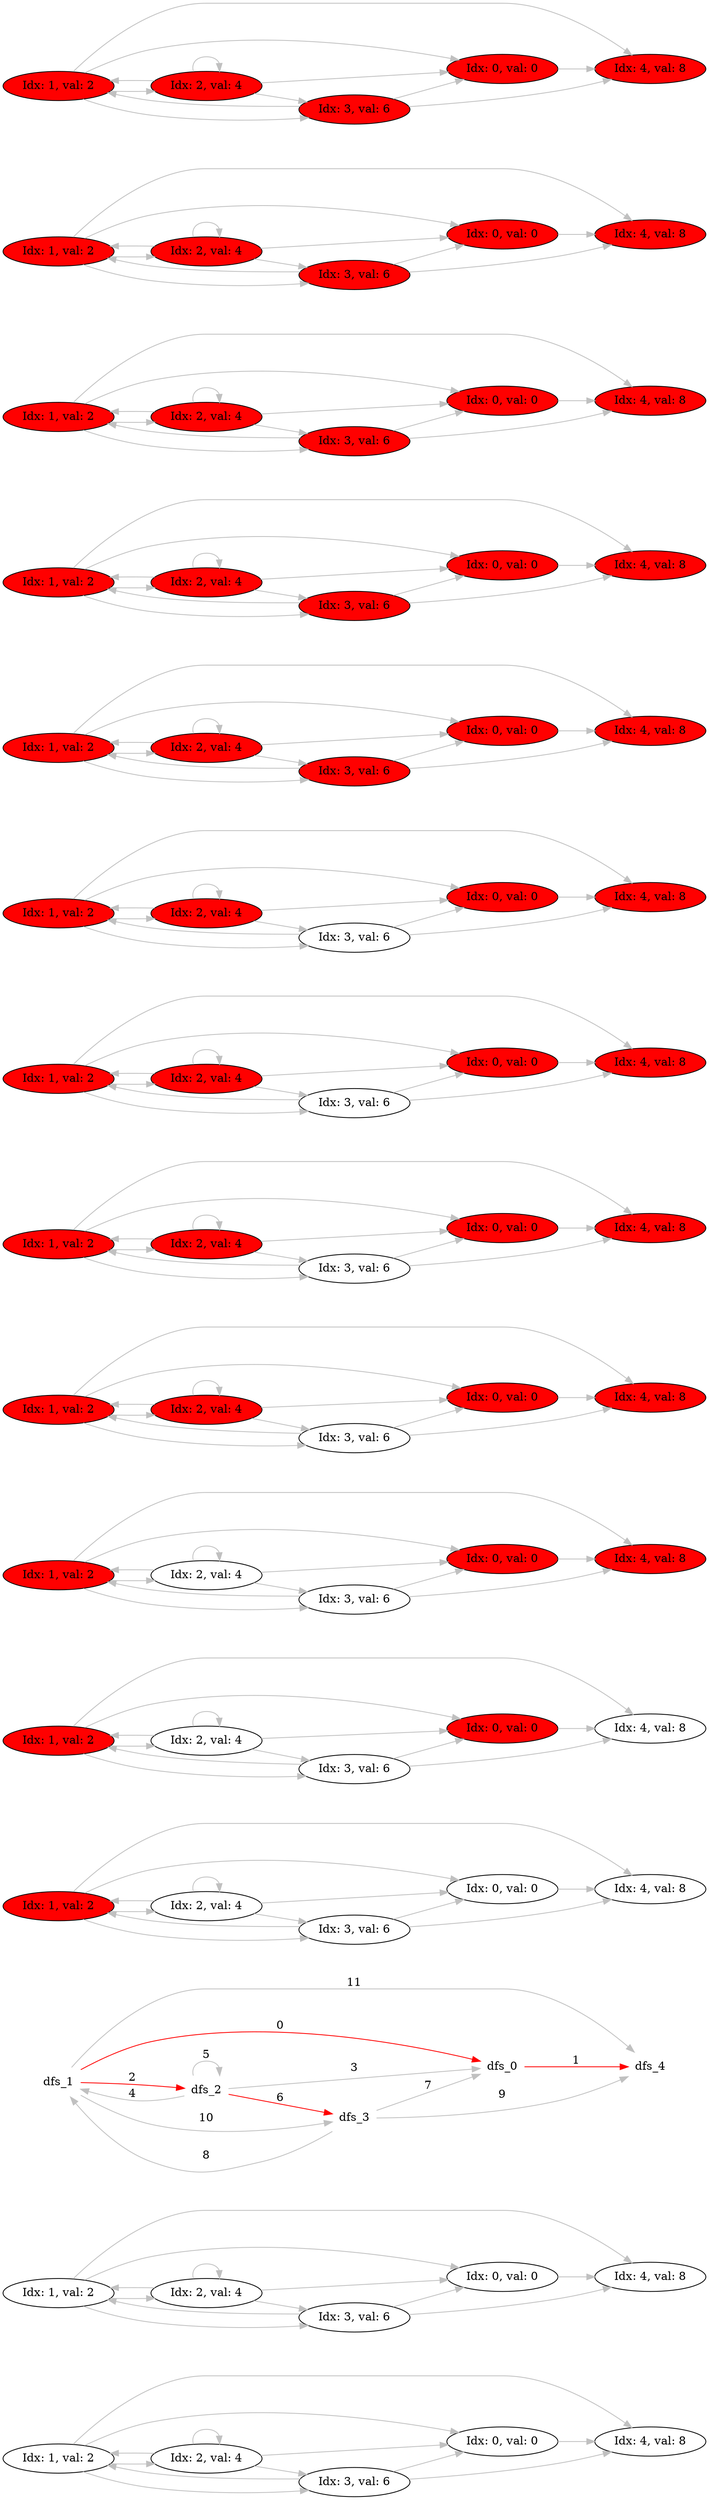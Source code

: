 digraph g
{ 
node [shape=none]
rankdir="LR"
node_0_0
[ shape = oval; label = "Idx: 0, val: 0" ];
node_0_0 -> node_4_0 [  color=gray ]
node_1_0
[ shape = oval; label = "Idx: 1, val: 2" ];
node_1_0 -> node_0_0 [  color=gray ]
node_1_0 -> node_2_0 [  color=gray ]
node_1_0 -> node_3_0 [  color=gray ]
node_1_0 -> node_4_0 [  color=gray ]
node_2_0
[ shape = oval; label = "Idx: 2, val: 4" ];
node_2_0 -> node_0_0 [  color=gray ]
node_2_0 -> node_1_0 [  color=gray ]
node_2_0 -> node_2_0 [  color=gray ]
node_2_0 -> node_3_0 [  color=gray ]
node_3_0
[ shape = oval; label = "Idx: 3, val: 6" ];
node_3_0 -> node_0_0 [  color=gray ]
node_3_0 -> node_1_0 [  color=gray ]
node_3_0 -> node_4_0 [  color=gray ]
node_4_0
[ shape = oval; label = "Idx: 4, val: 8" ];
node_0_1
[ shape = oval; label = "Idx: 0, val: 0" ];
node_0_1 -> node_4_1 [  color=gray ]
node_1_1
[ shape = oval; label = "Idx: 1, val: 2" ];
node_1_1 -> node_0_1 [  color=gray ]
node_1_1 -> node_2_1 [  color=gray ]
node_1_1 -> node_3_1 [  color=gray ]
node_1_1 -> node_4_1 [  color=gray ]
node_2_1
[ shape = oval; label = "Idx: 2, val: 4" ];
node_2_1 -> node_0_1 [  color=gray ]
node_2_1 -> node_1_1 [  color=gray ]
node_2_1 -> node_2_1 [  color=gray ]
node_2_1 -> node_3_1 [  color=gray ]
node_3_1
[ shape = oval; label = "Idx: 3, val: 6" ];
node_3_1 -> node_0_1 [  color=gray ]
node_3_1 -> node_1_1 [  color=gray ]
node_3_1 -> node_4_1 [  color=gray ]
node_4_1
[ shape = oval; label = "Idx: 4, val: 8" ];
dfs_1 -> dfs_0[color=red, label = "0"]
node_0_2
[ shape = oval; label = "Idx: 0, val: 0" ];
node_0_2 -> node_4_2 [  color=gray ]
node_1_2
[ shape = oval; fillcolor = red; style=filled; label = "Idx: 1, val: 2" ];
node_1_2 -> node_0_2 [  color=gray ]
node_1_2 -> node_2_2 [  color=gray ]
node_1_2 -> node_3_2 [  color=gray ]
node_1_2 -> node_4_2 [  color=gray ]
node_2_2
[ shape = oval; label = "Idx: 2, val: 4" ];
node_2_2 -> node_0_2 [  color=gray ]
node_2_2 -> node_1_2 [  color=gray ]
node_2_2 -> node_2_2 [  color=gray ]
node_2_2 -> node_3_2 [  color=gray ]
node_3_2
[ shape = oval; label = "Idx: 3, val: 6" ];
node_3_2 -> node_0_2 [  color=gray ]
node_3_2 -> node_1_2 [  color=gray ]
node_3_2 -> node_4_2 [  color=gray ]
node_4_2
[ shape = oval; label = "Idx: 4, val: 8" ];
dfs_0 -> dfs_4[color=red, label = "1"]
node_0_3
[ shape = oval; fillcolor = red; style=filled; label = "Idx: 0, val: 0" ];
node_0_3 -> node_4_3 [  color=gray ]
node_1_3
[ shape = oval; fillcolor = red; style=filled; label = "Idx: 1, val: 2" ];
node_1_3 -> node_0_3 [  color=gray ]
node_1_3 -> node_2_3 [  color=gray ]
node_1_3 -> node_3_3 [  color=gray ]
node_1_3 -> node_4_3 [  color=gray ]
node_2_3
[ shape = oval; label = "Idx: 2, val: 4" ];
node_2_3 -> node_0_3 [  color=gray ]
node_2_3 -> node_1_3 [  color=gray ]
node_2_3 -> node_2_3 [  color=gray ]
node_2_3 -> node_3_3 [  color=gray ]
node_3_3
[ shape = oval; label = "Idx: 3, val: 6" ];
node_3_3 -> node_0_3 [  color=gray ]
node_3_3 -> node_1_3 [  color=gray ]
node_3_3 -> node_4_3 [  color=gray ]
node_4_3
[ shape = oval; label = "Idx: 4, val: 8" ];
dfs_1 -> dfs_2[color=red, label = "2"]
node_0_4
[ shape = oval; fillcolor = red; style=filled; label = "Idx: 0, val: 0" ];
node_0_4 -> node_4_4 [  color=gray ]
node_1_4
[ shape = oval; fillcolor = red; style=filled; label = "Idx: 1, val: 2" ];
node_1_4 -> node_0_4 [  color=gray ]
node_1_4 -> node_2_4 [  color=gray ]
node_1_4 -> node_3_4 [  color=gray ]
node_1_4 -> node_4_4 [  color=gray ]
node_2_4
[ shape = oval; label = "Idx: 2, val: 4" ];
node_2_4 -> node_0_4 [  color=gray ]
node_2_4 -> node_1_4 [  color=gray ]
node_2_4 -> node_2_4 [  color=gray ]
node_2_4 -> node_3_4 [  color=gray ]
node_3_4
[ shape = oval; label = "Idx: 3, val: 6" ];
node_3_4 -> node_0_4 [  color=gray ]
node_3_4 -> node_1_4 [  color=gray ]
node_3_4 -> node_4_4 [  color=gray ]
node_4_4
[ shape = oval; fillcolor = red; style=filled; label = "Idx: 4, val: 8" ];
dfs_2 -> dfs_0[color=gray, label = "3"]
node_0_5
[ shape = oval; fillcolor = red; style=filled; label = "Idx: 0, val: 0" ];
node_0_5 -> node_4_5 [  color=gray ]
node_1_5
[ shape = oval; fillcolor = red; style=filled; label = "Idx: 1, val: 2" ];
node_1_5 -> node_0_5 [  color=gray ]
node_1_5 -> node_2_5 [  color=gray ]
node_1_5 -> node_3_5 [  color=gray ]
node_1_5 -> node_4_5 [  color=gray ]
node_2_5
[ shape = oval; fillcolor = red; style=filled; label = "Idx: 2, val: 4" ];
node_2_5 -> node_0_5 [  color=gray ]
node_2_5 -> node_1_5 [  color=gray ]
node_2_5 -> node_2_5 [  color=gray ]
node_2_5 -> node_3_5 [  color=gray ]
node_3_5
[ shape = oval; label = "Idx: 3, val: 6" ];
node_3_5 -> node_0_5 [  color=gray ]
node_3_5 -> node_1_5 [  color=gray ]
node_3_5 -> node_4_5 [  color=gray ]
node_4_5
[ shape = oval; fillcolor = red; style=filled; label = "Idx: 4, val: 8" ];
dfs_2 -> dfs_1[color=gray, label = "4"]
node_0_6
[ shape = oval; fillcolor = red; style=filled; label = "Idx: 0, val: 0" ];
node_0_6 -> node_4_6 [  color=gray ]
node_1_6
[ shape = oval; fillcolor = red; style=filled; label = "Idx: 1, val: 2" ];
node_1_6 -> node_0_6 [  color=gray ]
node_1_6 -> node_2_6 [  color=gray ]
node_1_6 -> node_3_6 [  color=gray ]
node_1_6 -> node_4_6 [  color=gray ]
node_2_6
[ shape = oval; fillcolor = red; style=filled; label = "Idx: 2, val: 4" ];
node_2_6 -> node_0_6 [  color=gray ]
node_2_6 -> node_1_6 [  color=gray ]
node_2_6 -> node_2_6 [  color=gray ]
node_2_6 -> node_3_6 [  color=gray ]
node_3_6
[ shape = oval; label = "Idx: 3, val: 6" ];
node_3_6 -> node_0_6 [  color=gray ]
node_3_6 -> node_1_6 [  color=gray ]
node_3_6 -> node_4_6 [  color=gray ]
node_4_6
[ shape = oval; fillcolor = red; style=filled; label = "Idx: 4, val: 8" ];
dfs_2 -> dfs_2[color=gray, label = "5"]
node_0_7
[ shape = oval; fillcolor = red; style=filled; label = "Idx: 0, val: 0" ];
node_0_7 -> node_4_7 [  color=gray ]
node_1_7
[ shape = oval; fillcolor = red; style=filled; label = "Idx: 1, val: 2" ];
node_1_7 -> node_0_7 [  color=gray ]
node_1_7 -> node_2_7 [  color=gray ]
node_1_7 -> node_3_7 [  color=gray ]
node_1_7 -> node_4_7 [  color=gray ]
node_2_7
[ shape = oval; fillcolor = red; style=filled; label = "Idx: 2, val: 4" ];
node_2_7 -> node_0_7 [  color=gray ]
node_2_7 -> node_1_7 [  color=gray ]
node_2_7 -> node_2_7 [  color=gray ]
node_2_7 -> node_3_7 [  color=gray ]
node_3_7
[ shape = oval; label = "Idx: 3, val: 6" ];
node_3_7 -> node_0_7 [  color=gray ]
node_3_7 -> node_1_7 [  color=gray ]
node_3_7 -> node_4_7 [  color=gray ]
node_4_7
[ shape = oval; fillcolor = red; style=filled; label = "Idx: 4, val: 8" ];
dfs_2 -> dfs_3[color=red, label = "6"]
node_0_8
[ shape = oval; fillcolor = red; style=filled; label = "Idx: 0, val: 0" ];
node_0_8 -> node_4_8 [  color=gray ]
node_1_8
[ shape = oval; fillcolor = red; style=filled; label = "Idx: 1, val: 2" ];
node_1_8 -> node_0_8 [  color=gray ]
node_1_8 -> node_2_8 [  color=gray ]
node_1_8 -> node_3_8 [  color=gray ]
node_1_8 -> node_4_8 [  color=gray ]
node_2_8
[ shape = oval; fillcolor = red; style=filled; label = "Idx: 2, val: 4" ];
node_2_8 -> node_0_8 [  color=gray ]
node_2_8 -> node_1_8 [  color=gray ]
node_2_8 -> node_2_8 [  color=gray ]
node_2_8 -> node_3_8 [  color=gray ]
node_3_8
[ shape = oval; label = "Idx: 3, val: 6" ];
node_3_8 -> node_0_8 [  color=gray ]
node_3_8 -> node_1_8 [  color=gray ]
node_3_8 -> node_4_8 [  color=gray ]
node_4_8
[ shape = oval; fillcolor = red; style=filled; label = "Idx: 4, val: 8" ];
dfs_3 -> dfs_0[color=gray, label = "7"]
node_0_9
[ shape = oval; fillcolor = red; style=filled; label = "Idx: 0, val: 0" ];
node_0_9 -> node_4_9 [  color=gray ]
node_1_9
[ shape = oval; fillcolor = red; style=filled; label = "Idx: 1, val: 2" ];
node_1_9 -> node_0_9 [  color=gray ]
node_1_9 -> node_2_9 [  color=gray ]
node_1_9 -> node_3_9 [  color=gray ]
node_1_9 -> node_4_9 [  color=gray ]
node_2_9
[ shape = oval; fillcolor = red; style=filled; label = "Idx: 2, val: 4" ];
node_2_9 -> node_0_9 [  color=gray ]
node_2_9 -> node_1_9 [  color=gray ]
node_2_9 -> node_2_9 [  color=gray ]
node_2_9 -> node_3_9 [  color=gray ]
node_3_9
[ shape = oval; fillcolor = red; style=filled; label = "Idx: 3, val: 6" ];
node_3_9 -> node_0_9 [  color=gray ]
node_3_9 -> node_1_9 [  color=gray ]
node_3_9 -> node_4_9 [  color=gray ]
node_4_9
[ shape = oval; fillcolor = red; style=filled; label = "Idx: 4, val: 8" ];
dfs_3 -> dfs_1[color=gray, label = "8"]
node_0_10
[ shape = oval; fillcolor = red; style=filled; label = "Idx: 0, val: 0" ];
node_0_10 -> node_4_10 [  color=gray ]
node_1_10
[ shape = oval; fillcolor = red; style=filled; label = "Idx: 1, val: 2" ];
node_1_10 -> node_0_10 [  color=gray ]
node_1_10 -> node_2_10 [  color=gray ]
node_1_10 -> node_3_10 [  color=gray ]
node_1_10 -> node_4_10 [  color=gray ]
node_2_10
[ shape = oval; fillcolor = red; style=filled; label = "Idx: 2, val: 4" ];
node_2_10 -> node_0_10 [  color=gray ]
node_2_10 -> node_1_10 [  color=gray ]
node_2_10 -> node_2_10 [  color=gray ]
node_2_10 -> node_3_10 [  color=gray ]
node_3_10
[ shape = oval; fillcolor = red; style=filled; label = "Idx: 3, val: 6" ];
node_3_10 -> node_0_10 [  color=gray ]
node_3_10 -> node_1_10 [  color=gray ]
node_3_10 -> node_4_10 [  color=gray ]
node_4_10
[ shape = oval; fillcolor = red; style=filled; label = "Idx: 4, val: 8" ];
dfs_3 -> dfs_4[color=gray, label = "9"]
node_0_11
[ shape = oval; fillcolor = red; style=filled; label = "Idx: 0, val: 0" ];
node_0_11 -> node_4_11 [  color=gray ]
node_1_11
[ shape = oval; fillcolor = red; style=filled; label = "Idx: 1, val: 2" ];
node_1_11 -> node_0_11 [  color=gray ]
node_1_11 -> node_2_11 [  color=gray ]
node_1_11 -> node_3_11 [  color=gray ]
node_1_11 -> node_4_11 [  color=gray ]
node_2_11
[ shape = oval; fillcolor = red; style=filled; label = "Idx: 2, val: 4" ];
node_2_11 -> node_0_11 [  color=gray ]
node_2_11 -> node_1_11 [  color=gray ]
node_2_11 -> node_2_11 [  color=gray ]
node_2_11 -> node_3_11 [  color=gray ]
node_3_11
[ shape = oval; fillcolor = red; style=filled; label = "Idx: 3, val: 6" ];
node_3_11 -> node_0_11 [  color=gray ]
node_3_11 -> node_1_11 [  color=gray ]
node_3_11 -> node_4_11 [  color=gray ]
node_4_11
[ shape = oval; fillcolor = red; style=filled; label = "Idx: 4, val: 8" ];
dfs_1 -> dfs_3[color=gray, label = "10"]
node_0_12
[ shape = oval; fillcolor = red; style=filled; label = "Idx: 0, val: 0" ];
node_0_12 -> node_4_12 [  color=gray ]
node_1_12
[ shape = oval; fillcolor = red; style=filled; label = "Idx: 1, val: 2" ];
node_1_12 -> node_0_12 [  color=gray ]
node_1_12 -> node_2_12 [  color=gray ]
node_1_12 -> node_3_12 [  color=gray ]
node_1_12 -> node_4_12 [  color=gray ]
node_2_12
[ shape = oval; fillcolor = red; style=filled; label = "Idx: 2, val: 4" ];
node_2_12 -> node_0_12 [  color=gray ]
node_2_12 -> node_1_12 [  color=gray ]
node_2_12 -> node_2_12 [  color=gray ]
node_2_12 -> node_3_12 [  color=gray ]
node_3_12
[ shape = oval; fillcolor = red; style=filled; label = "Idx: 3, val: 6" ];
node_3_12 -> node_0_12 [  color=gray ]
node_3_12 -> node_1_12 [  color=gray ]
node_3_12 -> node_4_12 [  color=gray ]
node_4_12
[ shape = oval; fillcolor = red; style=filled; label = "Idx: 4, val: 8" ];
dfs_1 -> dfs_4[color=gray, label = "11"]
node_0_13
[ shape = oval; fillcolor = red; style=filled; label = "Idx: 0, val: 0" ];
node_0_13 -> node_4_13 [  color=gray ]
node_1_13
[ shape = oval; fillcolor = red; style=filled; label = "Idx: 1, val: 2" ];
node_1_13 -> node_0_13 [  color=gray ]
node_1_13 -> node_2_13 [  color=gray ]
node_1_13 -> node_3_13 [  color=gray ]
node_1_13 -> node_4_13 [  color=gray ]
node_2_13
[ shape = oval; fillcolor = red; style=filled; label = "Idx: 2, val: 4" ];
node_2_13 -> node_0_13 [  color=gray ]
node_2_13 -> node_1_13 [  color=gray ]
node_2_13 -> node_2_13 [  color=gray ]
node_2_13 -> node_3_13 [  color=gray ]
node_3_13
[ shape = oval; fillcolor = red; style=filled; label = "Idx: 3, val: 6" ];
node_3_13 -> node_0_13 [  color=gray ]
node_3_13 -> node_1_13 [  color=gray ]
node_3_13 -> node_4_13 [  color=gray ]
node_4_13
[ shape = oval; fillcolor = red; style=filled; label = "Idx: 4, val: 8" ];
}
